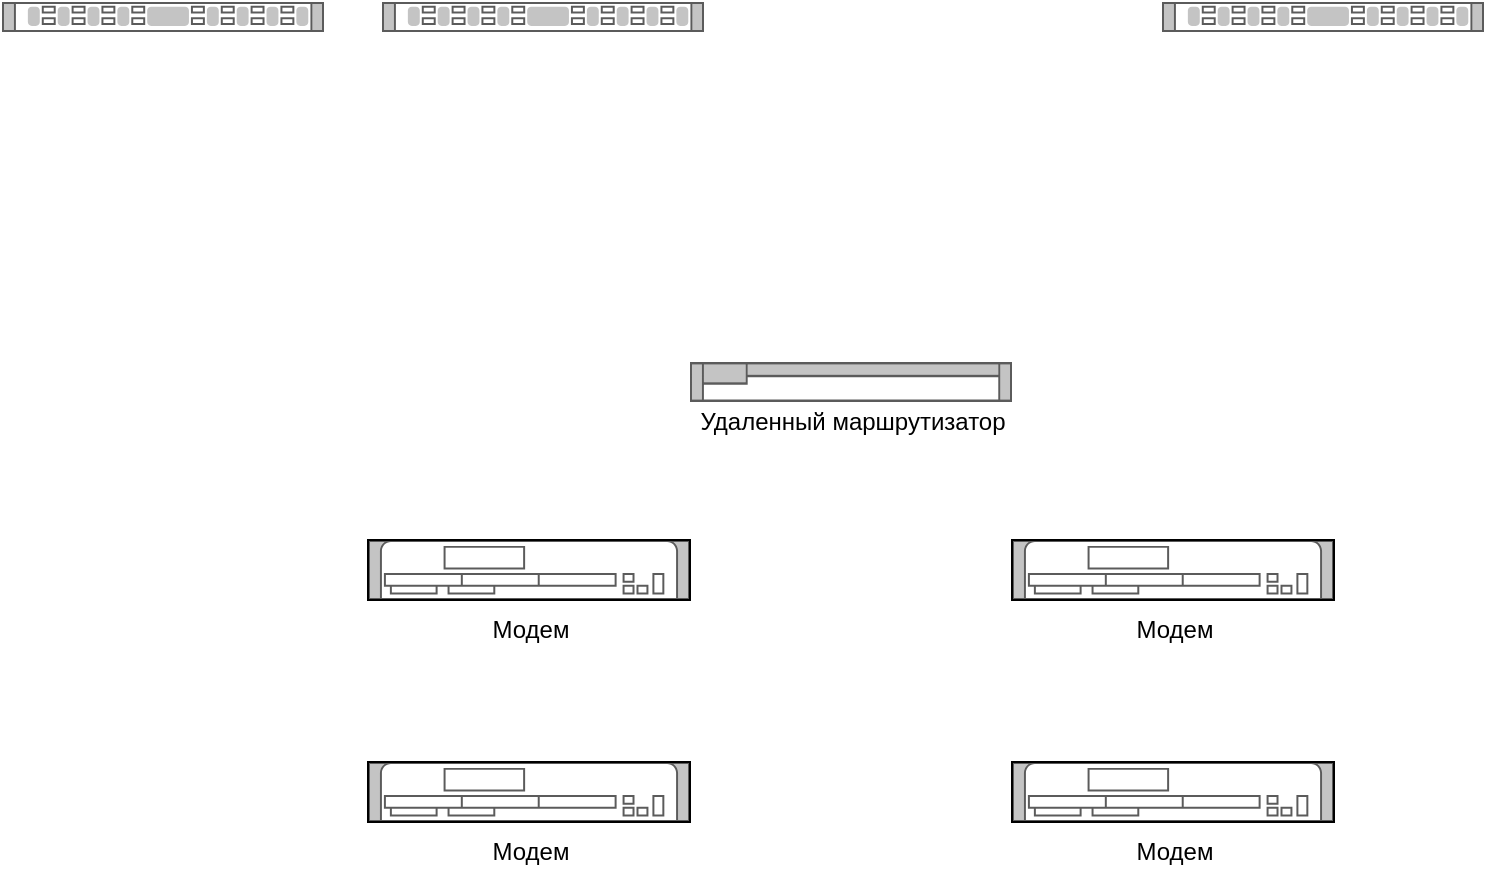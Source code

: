 <mxfile version="13.6.10" type="github">
  <diagram id="Ht1M8jgEwFfnCIfOTk4-" name="Page-1">
    <mxGraphModel dx="1303" dy="728" grid="1" gridSize="10" guides="1" tooltips="1" connect="1" arrows="1" fold="1" page="1" pageScale="1" pageWidth="1169" pageHeight="827" math="0" shadow="0">
      <root>
        <mxCell id="0" />
        <mxCell id="1" parent="0" />
        <mxCell id="H0Uw_oi4I9NrX1j97PpR-3" value="" style="shape=mxgraph.rack.cisco.cisco_nexus_3016_switch;html=1;labelPosition=right;align=left;spacingLeft=15;dashed=0;shadow=0;fillColor=#ffffff;" vertex="1" parent="1">
          <mxGeometry x="270" y="100" width="161" height="15" as="geometry" />
        </mxCell>
        <mxCell id="H0Uw_oi4I9NrX1j97PpR-4" value="" style="shape=mxgraph.rack.cisco.cisco_1941_series_integrated_services_router;html=1;labelPosition=right;align=left;spacingLeft=15;dashed=0;shadow=0;fillColor=#ffffff;" vertex="1" parent="1">
          <mxGeometry x="585" y="369" width="161" height="30" as="geometry" />
        </mxCell>
        <mxCell id="H0Uw_oi4I9NrX1j97PpR-5" value="" style="shape=mxgraph.rack.cisco.cisco_1905_serial_integrated_services_router;html=1;labelPosition=right;align=left;spacingLeft=15;dashed=0;shadow=0;fillColor=#ffffff;" vertex="1" parent="1">
          <mxGeometry x="424" y="280" width="161" height="20" as="geometry" />
        </mxCell>
        <mxCell id="H0Uw_oi4I9NrX1j97PpR-6" value="" style="shape=mxgraph.rack.cisco.cisco_nexus_3016_switch;html=1;labelPosition=right;align=left;spacingLeft=15;dashed=0;shadow=0;fillColor=#ffffff;" vertex="1" parent="1">
          <mxGeometry x="80" y="100" width="161" height="15" as="geometry" />
        </mxCell>
        <mxCell id="H0Uw_oi4I9NrX1j97PpR-8" value="" style="shape=mxgraph.rack.cisco.cisco_nexus_3016_switch;html=1;labelPosition=right;align=left;spacingLeft=15;dashed=0;shadow=0;fillColor=#ffffff;" vertex="1" parent="1">
          <mxGeometry x="660" y="100" width="161" height="15" as="geometry" />
        </mxCell>
        <mxCell id="H0Uw_oi4I9NrX1j97PpR-9" value="" style="shape=mxgraph.rack.cisco.cisco_1941_series_integrated_services_router;html=1;labelPosition=right;align=left;spacingLeft=15;dashed=0;shadow=0;fillColor=#ffffff;" vertex="1" parent="1">
          <mxGeometry x="263" y="369" width="161" height="30" as="geometry" />
        </mxCell>
        <mxCell id="H0Uw_oi4I9NrX1j97PpR-10" value="Модем" style="text;html=1;align=center;verticalAlign=middle;resizable=0;points=[];autosize=1;" vertex="1" parent="1">
          <mxGeometry x="318.5" y="404" width="50" height="20" as="geometry" />
        </mxCell>
        <mxCell id="H0Uw_oi4I9NrX1j97PpR-11" value="Модем" style="text;html=1;align=center;verticalAlign=middle;resizable=0;points=[];autosize=1;" vertex="1" parent="1">
          <mxGeometry x="640.5" y="404" width="50" height="20" as="geometry" />
        </mxCell>
        <mxCell id="H0Uw_oi4I9NrX1j97PpR-12" value="" style="shape=mxgraph.rack.cisco.cisco_1941_series_integrated_services_router;html=1;labelPosition=right;align=left;spacingLeft=15;dashed=0;shadow=0;fillColor=#ffffff;" vertex="1" parent="1">
          <mxGeometry x="585" y="480" width="161" height="30" as="geometry" />
        </mxCell>
        <mxCell id="H0Uw_oi4I9NrX1j97PpR-13" value="" style="shape=mxgraph.rack.cisco.cisco_1941_series_integrated_services_router;html=1;labelPosition=right;align=left;spacingLeft=15;dashed=0;shadow=0;fillColor=#ffffff;" vertex="1" parent="1">
          <mxGeometry x="263" y="480" width="161" height="30" as="geometry" />
        </mxCell>
        <mxCell id="H0Uw_oi4I9NrX1j97PpR-14" value="Модем" style="text;html=1;align=center;verticalAlign=middle;resizable=0;points=[];autosize=1;" vertex="1" parent="1">
          <mxGeometry x="318.5" y="515" width="50" height="20" as="geometry" />
        </mxCell>
        <mxCell id="H0Uw_oi4I9NrX1j97PpR-15" value="Модем" style="text;html=1;align=center;verticalAlign=middle;resizable=0;points=[];autosize=1;" vertex="1" parent="1">
          <mxGeometry x="640.5" y="515" width="50" height="20" as="geometry" />
        </mxCell>
        <mxCell id="H0Uw_oi4I9NrX1j97PpR-16" value="Удаленный маршрутизатор" style="text;html=1;align=center;verticalAlign=middle;resizable=0;points=[];autosize=1;" vertex="1" parent="1">
          <mxGeometry x="419.5" y="300" width="170" height="20" as="geometry" />
        </mxCell>
      </root>
    </mxGraphModel>
  </diagram>
</mxfile>
